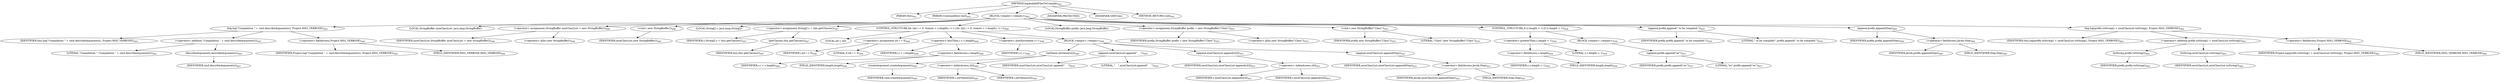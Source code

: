 digraph "logAndAddFilesToCompile" {  
"797" [label = <(METHOD,logAndAddFilesToCompile)<SUB>442</SUB>> ]
"61" [label = <(PARAM,this)<SUB>442</SUB>> ]
"798" [label = <(PARAM,Commandline cmd)<SUB>442</SUB>> ]
"799" [label = <(BLOCK,&lt;empty&gt;,&lt;empty&gt;)<SUB>442</SUB>> ]
"800" [label = <(log,log(&quot;Compilation &quot; + cmd.describeArguments(), Project.MSG_VERBOSE))<SUB>443</SUB>> ]
"60" [label = <(IDENTIFIER,this,log(&quot;Compilation &quot; + cmd.describeArguments(), Project.MSG_VERBOSE))<SUB>443</SUB>> ]
"801" [label = <(&lt;operator&gt;.addition,&quot;Compilation &quot; + cmd.describeArguments())<SUB>443</SUB>> ]
"802" [label = <(LITERAL,&quot;Compilation &quot;,&quot;Compilation &quot; + cmd.describeArguments())<SUB>443</SUB>> ]
"803" [label = <(describeArguments,describeArguments())<SUB>443</SUB>> ]
"804" [label = <(IDENTIFIER,cmd,describeArguments())<SUB>443</SUB>> ]
"805" [label = <(&lt;operator&gt;.fieldAccess,Project.MSG_VERBOSE)<SUB>444</SUB>> ]
"806" [label = <(IDENTIFIER,Project,log(&quot;Compilation &quot; + cmd.describeArguments(), Project.MSG_VERBOSE))<SUB>444</SUB>> ]
"807" [label = <(FIELD_IDENTIFIER,MSG_VERBOSE,MSG_VERBOSE)<SUB>444</SUB>> ]
"63" [label = <(LOCAL,StringBuffer niceClassList: java.lang.StringBuffer)> ]
"808" [label = <(&lt;operator&gt;.assignment,StringBuffer niceClassList = new StringBuffer())<SUB>446</SUB>> ]
"809" [label = <(IDENTIFIER,niceClassList,StringBuffer niceClassList = new StringBuffer())<SUB>446</SUB>> ]
"810" [label = <(&lt;operator&gt;.alloc,new StringBuffer())<SUB>446</SUB>> ]
"811" [label = <(&lt;init&gt;,new StringBuffer())<SUB>446</SUB>> ]
"62" [label = <(IDENTIFIER,niceClassList,new StringBuffer())<SUB>446</SUB>> ]
"812" [label = <(LOCAL,String[] c: java.lang.String[])> ]
"813" [label = <(&lt;operator&gt;.assignment,String[] c = this.getClasses())<SUB>447</SUB>> ]
"814" [label = <(IDENTIFIER,c,String[] c = this.getClasses())<SUB>447</SUB>> ]
"815" [label = <(getClasses,this.getClasses())<SUB>447</SUB>> ]
"64" [label = <(IDENTIFIER,this,this.getClasses())<SUB>447</SUB>> ]
"816" [label = <(CONTROL_STRUCTURE,for (int i = 0; Some(i &lt; c.length); i++),for (int i = 0; Some(i &lt; c.length); i++))<SUB>448</SUB>> ]
"817" [label = <(LOCAL,int i: int)> ]
"818" [label = <(&lt;operator&gt;.assignment,int i = 0)<SUB>448</SUB>> ]
"819" [label = <(IDENTIFIER,i,int i = 0)<SUB>448</SUB>> ]
"820" [label = <(LITERAL,0,int i = 0)<SUB>448</SUB>> ]
"821" [label = <(&lt;operator&gt;.lessThan,i &lt; c.length)<SUB>448</SUB>> ]
"822" [label = <(IDENTIFIER,i,i &lt; c.length)<SUB>448</SUB>> ]
"823" [label = <(&lt;operator&gt;.fieldAccess,c.length)<SUB>448</SUB>> ]
"824" [label = <(IDENTIFIER,c,i &lt; c.length)<SUB>448</SUB>> ]
"825" [label = <(FIELD_IDENTIFIER,length,length)<SUB>448</SUB>> ]
"826" [label = <(&lt;operator&gt;.postIncrement,i++)<SUB>448</SUB>> ]
"827" [label = <(IDENTIFIER,i,i++)<SUB>448</SUB>> ]
"828" [label = <(BLOCK,&lt;empty&gt;,&lt;empty&gt;)<SUB>448</SUB>> ]
"829" [label = <(setValue,setValue(c[i]))<SUB>449</SUB>> ]
"830" [label = <(createArgument,createArgument())<SUB>449</SUB>> ]
"831" [label = <(IDENTIFIER,cmd,createArgument())<SUB>449</SUB>> ]
"832" [label = <(&lt;operator&gt;.indexAccess,c[i])<SUB>449</SUB>> ]
"833" [label = <(IDENTIFIER,c,setValue(c[i]))<SUB>449</SUB>> ]
"834" [label = <(IDENTIFIER,i,setValue(c[i]))<SUB>449</SUB>> ]
"835" [label = <(append,niceClassList.append(&quot;    &quot;))<SUB>450</SUB>> ]
"836" [label = <(IDENTIFIER,niceClassList,niceClassList.append(&quot;    &quot;))<SUB>450</SUB>> ]
"837" [label = <(LITERAL,&quot;    &quot;,niceClassList.append(&quot;    &quot;))<SUB>450</SUB>> ]
"838" [label = <(append,niceClassList.append(c[i]))<SUB>451</SUB>> ]
"839" [label = <(IDENTIFIER,niceClassList,niceClassList.append(c[i]))<SUB>451</SUB>> ]
"840" [label = <(&lt;operator&gt;.indexAccess,c[i])<SUB>451</SUB>> ]
"841" [label = <(IDENTIFIER,c,niceClassList.append(c[i]))<SUB>451</SUB>> ]
"842" [label = <(IDENTIFIER,i,niceClassList.append(c[i]))<SUB>451</SUB>> ]
"843" [label = <(append,niceClassList.append(lSep))<SUB>452</SUB>> ]
"844" [label = <(IDENTIFIER,niceClassList,niceClassList.append(lSep))<SUB>452</SUB>> ]
"845" [label = <(&lt;operator&gt;.fieldAccess,Javah.lSep)<SUB>452</SUB>> ]
"846" [label = <(IDENTIFIER,Javah,niceClassList.append(lSep))<SUB>452</SUB>> ]
"847" [label = <(FIELD_IDENTIFIER,lSep,lSep)<SUB>452</SUB>> ]
"66" [label = <(LOCAL,StringBuffer prefix: java.lang.StringBuffer)> ]
"848" [label = <(&lt;operator&gt;.assignment,StringBuffer prefix = new StringBuffer(&quot;Class&quot;))<SUB>455</SUB>> ]
"849" [label = <(IDENTIFIER,prefix,StringBuffer prefix = new StringBuffer(&quot;Class&quot;))<SUB>455</SUB>> ]
"850" [label = <(&lt;operator&gt;.alloc,new StringBuffer(&quot;Class&quot;))<SUB>455</SUB>> ]
"851" [label = <(&lt;init&gt;,new StringBuffer(&quot;Class&quot;))<SUB>455</SUB>> ]
"65" [label = <(IDENTIFIER,prefix,new StringBuffer(&quot;Class&quot;))<SUB>455</SUB>> ]
"852" [label = <(LITERAL,&quot;Class&quot;,new StringBuffer(&quot;Class&quot;))<SUB>455</SUB>> ]
"853" [label = <(CONTROL_STRUCTURE,if (c.length &gt; 1),if (c.length &gt; 1))<SUB>456</SUB>> ]
"854" [label = <(&lt;operator&gt;.greaterThan,c.length &gt; 1)<SUB>456</SUB>> ]
"855" [label = <(&lt;operator&gt;.fieldAccess,c.length)<SUB>456</SUB>> ]
"856" [label = <(IDENTIFIER,c,c.length &gt; 1)<SUB>456</SUB>> ]
"857" [label = <(FIELD_IDENTIFIER,length,length)<SUB>456</SUB>> ]
"858" [label = <(LITERAL,1,c.length &gt; 1)<SUB>456</SUB>> ]
"859" [label = <(BLOCK,&lt;empty&gt;,&lt;empty&gt;)<SUB>456</SUB>> ]
"860" [label = <(append,prefix.append(&quot;es&quot;))<SUB>457</SUB>> ]
"861" [label = <(IDENTIFIER,prefix,prefix.append(&quot;es&quot;))<SUB>457</SUB>> ]
"862" [label = <(LITERAL,&quot;es&quot;,prefix.append(&quot;es&quot;))<SUB>457</SUB>> ]
"863" [label = <(append,prefix.append(&quot; to be compiled:&quot;))<SUB>459</SUB>> ]
"864" [label = <(IDENTIFIER,prefix,prefix.append(&quot; to be compiled:&quot;))<SUB>459</SUB>> ]
"865" [label = <(LITERAL,&quot; to be compiled:&quot;,prefix.append(&quot; to be compiled:&quot;))<SUB>459</SUB>> ]
"866" [label = <(append,prefix.append(lSep))<SUB>460</SUB>> ]
"867" [label = <(IDENTIFIER,prefix,prefix.append(lSep))<SUB>460</SUB>> ]
"868" [label = <(&lt;operator&gt;.fieldAccess,Javah.lSep)<SUB>460</SUB>> ]
"869" [label = <(IDENTIFIER,Javah,prefix.append(lSep))<SUB>460</SUB>> ]
"870" [label = <(FIELD_IDENTIFIER,lSep,lSep)<SUB>460</SUB>> ]
"871" [label = <(log,log(prefix.toString() + niceClassList.toString(), Project.MSG_VERBOSE))<SUB>462</SUB>> ]
"67" [label = <(IDENTIFIER,this,log(prefix.toString() + niceClassList.toString(), Project.MSG_VERBOSE))<SUB>462</SUB>> ]
"872" [label = <(&lt;operator&gt;.addition,prefix.toString() + niceClassList.toString())<SUB>462</SUB>> ]
"873" [label = <(toString,prefix.toString())<SUB>462</SUB>> ]
"874" [label = <(IDENTIFIER,prefix,prefix.toString())<SUB>462</SUB>> ]
"875" [label = <(toString,niceClassList.toString())<SUB>462</SUB>> ]
"876" [label = <(IDENTIFIER,niceClassList,niceClassList.toString())<SUB>462</SUB>> ]
"877" [label = <(&lt;operator&gt;.fieldAccess,Project.MSG_VERBOSE)<SUB>462</SUB>> ]
"878" [label = <(IDENTIFIER,Project,log(prefix.toString() + niceClassList.toString(), Project.MSG_VERBOSE))<SUB>462</SUB>> ]
"879" [label = <(FIELD_IDENTIFIER,MSG_VERBOSE,MSG_VERBOSE)<SUB>462</SUB>> ]
"880" [label = <(MODIFIER,PROTECTED)> ]
"881" [label = <(MODIFIER,VIRTUAL)> ]
"882" [label = <(METHOD_RETURN,void)<SUB>442</SUB>> ]
  "797" -> "61" 
  "797" -> "798" 
  "797" -> "799" 
  "797" -> "880" 
  "797" -> "881" 
  "797" -> "882" 
  "799" -> "800" 
  "799" -> "63" 
  "799" -> "808" 
  "799" -> "811" 
  "799" -> "812" 
  "799" -> "813" 
  "799" -> "816" 
  "799" -> "66" 
  "799" -> "848" 
  "799" -> "851" 
  "799" -> "853" 
  "799" -> "863" 
  "799" -> "866" 
  "799" -> "871" 
  "800" -> "60" 
  "800" -> "801" 
  "800" -> "805" 
  "801" -> "802" 
  "801" -> "803" 
  "803" -> "804" 
  "805" -> "806" 
  "805" -> "807" 
  "808" -> "809" 
  "808" -> "810" 
  "811" -> "62" 
  "813" -> "814" 
  "813" -> "815" 
  "815" -> "64" 
  "816" -> "817" 
  "816" -> "818" 
  "816" -> "821" 
  "816" -> "826" 
  "816" -> "828" 
  "818" -> "819" 
  "818" -> "820" 
  "821" -> "822" 
  "821" -> "823" 
  "823" -> "824" 
  "823" -> "825" 
  "826" -> "827" 
  "828" -> "829" 
  "828" -> "835" 
  "828" -> "838" 
  "828" -> "843" 
  "829" -> "830" 
  "829" -> "832" 
  "830" -> "831" 
  "832" -> "833" 
  "832" -> "834" 
  "835" -> "836" 
  "835" -> "837" 
  "838" -> "839" 
  "838" -> "840" 
  "840" -> "841" 
  "840" -> "842" 
  "843" -> "844" 
  "843" -> "845" 
  "845" -> "846" 
  "845" -> "847" 
  "848" -> "849" 
  "848" -> "850" 
  "851" -> "65" 
  "851" -> "852" 
  "853" -> "854" 
  "853" -> "859" 
  "854" -> "855" 
  "854" -> "858" 
  "855" -> "856" 
  "855" -> "857" 
  "859" -> "860" 
  "860" -> "861" 
  "860" -> "862" 
  "863" -> "864" 
  "863" -> "865" 
  "866" -> "867" 
  "866" -> "868" 
  "868" -> "869" 
  "868" -> "870" 
  "871" -> "67" 
  "871" -> "872" 
  "871" -> "877" 
  "872" -> "873" 
  "872" -> "875" 
  "873" -> "874" 
  "875" -> "876" 
  "877" -> "878" 
  "877" -> "879" 
}

